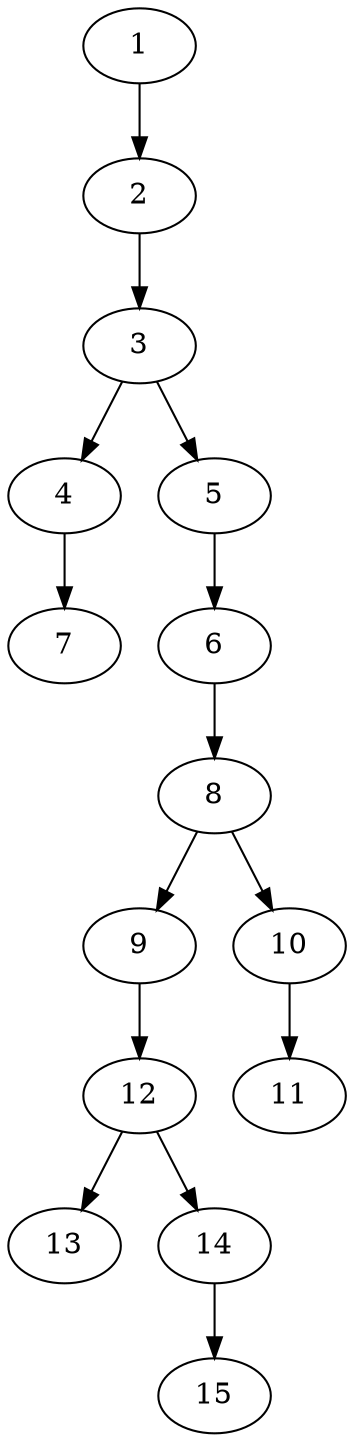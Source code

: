 // DAG (tier=1-easy, mode=compute, n=15, ccr=0.266, fat=0.364, density=0.347, regular=0.772, jump=0.061, mindata=262144, maxdata=2097152)
// DAG automatically generated by daggen at Sun Aug 24 16:33:32 2025
// /home/ermia/Project/Environments/daggen/bin/daggen --dot --ccr 0.266 --fat 0.364 --regular 0.772 --density 0.347 --jump 0.061 --mindata 262144 --maxdata 2097152 -n 15 
digraph G {
  1 [size="24696051483567", alpha="0.17", expect_size="12348025741783"]
  1 -> 2 [size ="625194565632"]
  2 [size="98931629104128", alpha="0.03", expect_size="49465814552064"]
  2 -> 3 [size ="2783138807808"]
  3 [size="8850218200072192000", alpha="0.09", expect_size="4425109100036096000"]
  3 -> 4 [size ="34228876083200"]
  3 -> 5 [size ="34228876083200"]
  4 [size="1448727499767808000", alpha="0.12", expect_size="724363749883904000"]
  4 -> 7 [size ="10242700083200"]
  5 [size="958911950962556928", alpha="0.04", expect_size="479455975481278464"]
  5 -> 6 [size ="7779335012352"]
  6 [size="16805787302829494", alpha="0.19", expect_size="8402893651414747"]
  6 -> 8 [size ="29585647337472"]
  7 [size="8758529449764323328", alpha="0.13", expect_size="4379264724882161664"]
  8 [size="2803027929115162", alpha="0.09", expect_size="1401513964557581"]
  8 -> 9 [size ="8472703795200"]
  8 -> 10 [size ="8472703795200"]
  9 [size="228775044939837", alpha="0.15", expect_size="114387522469918"]
  9 -> 12 [size ="13593982533632"]
  10 [size="36595339918536768", alpha="0.13", expect_size="18297669959268384"]
  10 -> 11 [size ="16914789171200"]
  11 [size="2624177408443197", alpha="0.11", expect_size="1312088704221598"]
  12 [size="863671752327168000", alpha="0.15", expect_size="431835876163584000"]
  12 -> 13 [size ="7255307059200"]
  12 -> 14 [size ="7255307059200"]
  13 [size="4394295086544156", alpha="0.01", expect_size="2197147543272078"]
  14 [size="21456091739592364", alpha="0.18", expect_size="10728045869796182"]
  14 -> 15 [size ="31538825658368"]
  15 [size="676082911283494", alpha="0.07", expect_size="338041455641747"]
}
